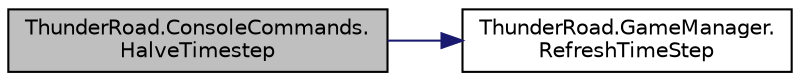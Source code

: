 digraph "ThunderRoad.ConsoleCommands.HalveTimestep"
{
 // LATEX_PDF_SIZE
  edge [fontname="Helvetica",fontsize="10",labelfontname="Helvetica",labelfontsize="10"];
  node [fontname="Helvetica",fontsize="10",shape=record];
  rankdir="LR";
  Node1 [label="ThunderRoad.ConsoleCommands.\lHalveTimestep",height=0.2,width=0.4,color="black", fillcolor="grey75", style="filled", fontcolor="black",tooltip="Halves the timestep."];
  Node1 -> Node2 [color="midnightblue",fontsize="10",style="solid",fontname="Helvetica"];
  Node2 [label="ThunderRoad.GameManager.\lRefreshTimeStep",height=0.2,width=0.4,color="black", fillcolor="white", style="filled",URL="$class_thunder_road_1_1_game_manager.html#aeb58b37f5cd40b9f5b0c6026c5833948",tooltip="Refreshes the time step."];
}
